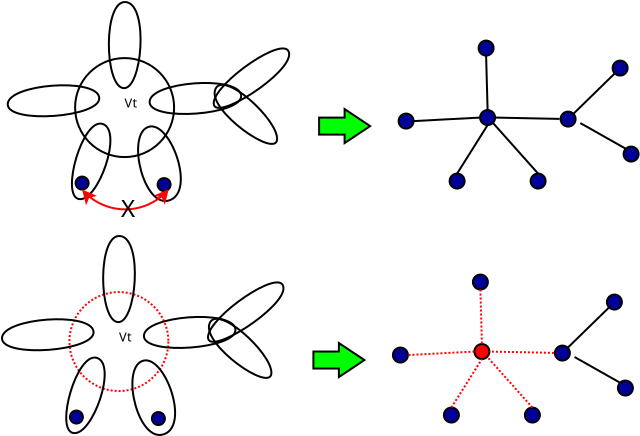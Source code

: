 <?xml version="1.0" encoding="UTF-8"?>
<dia:diagram xmlns:dia="http://www.lysator.liu.se/~alla/dia/">
  <dia:layer name="Background" visible="true">
    <dia:object type="Geometric - Perfect Circle" version="0" id="O0">
      <dia:attribute name="obj_pos">
        <dia:point val="8.75,5.85"/>
      </dia:attribute>
      <dia:attribute name="obj_bb">
        <dia:rectangle val="8.7,5.8;13.75,10.85"/>
      </dia:attribute>
      <dia:attribute name="elem_corner">
        <dia:point val="8.75,5.85"/>
      </dia:attribute>
      <dia:attribute name="elem_width">
        <dia:real val="4.95"/>
      </dia:attribute>
      <dia:attribute name="elem_height">
        <dia:real val="4.95"/>
      </dia:attribute>
      <dia:attribute name="line_width">
        <dia:real val="0.1"/>
      </dia:attribute>
      <dia:attribute name="line_colour">
        <dia:color val="#000000"/>
      </dia:attribute>
      <dia:attribute name="fill_colour">
        <dia:color val="#ffffff"/>
      </dia:attribute>
      <dia:attribute name="show_background">
        <dia:boolean val="false"/>
      </dia:attribute>
      <dia:attribute name="line_style">
        <dia:enum val="0"/>
        <dia:real val="1"/>
      </dia:attribute>
      <dia:attribute name="flip_horizontal">
        <dia:boolean val="false"/>
      </dia:attribute>
      <dia:attribute name="flip_vertical">
        <dia:boolean val="false"/>
      </dia:attribute>
    </dia:object>
    <dia:object type="Standard - Beziergon" version="0" id="O1">
      <dia:attribute name="obj_pos">
        <dia:point val="11.15,7.35"/>
      </dia:attribute>
      <dia:attribute name="obj_bb">
        <dia:rectangle val="10.387,2.996;12.073,7.404"/>
      </dia:attribute>
      <dia:attribute name="bez_points">
        <dia:point val="11.15,7.35"/>
        <dia:point val="12.1,7.5"/>
        <dia:point val="12.45,3.2"/>
        <dia:point val="11.3,3.05"/>
        <dia:point val="10.15,2.9"/>
        <dia:point val="10.2,7.2"/>
      </dia:attribute>
      <dia:attribute name="corner_types">
        <dia:enum val="38943936"/>
        <dia:enum val="0"/>
        <dia:enum val="0"/>
      </dia:attribute>
      <dia:attribute name="show_background">
        <dia:boolean val="false"/>
      </dia:attribute>
    </dia:object>
    <dia:object type="Standard - Beziergon" version="0" id="O2">
      <dia:attribute name="obj_pos">
        <dia:point val="12.476,8.038"/>
      </dia:attribute>
      <dia:attribute name="obj_bb">
        <dia:rectangle val="12.425,7.044;17.104,8.695"/>
      </dia:attribute>
      <dia:attribute name="bez_points">
        <dia:point val="12.476,8.038"/>
        <dia:point val="12.45,9.05"/>
        <dia:point val="17.2,8.7"/>
        <dia:point val="17.05,7.7"/>
        <dia:point val="16.9,6.7"/>
        <dia:point val="12.501,7.025"/>
      </dia:attribute>
      <dia:attribute name="corner_types">
        <dia:enum val="38943936"/>
        <dia:enum val="0"/>
        <dia:enum val="0"/>
      </dia:attribute>
      <dia:attribute name="show_background">
        <dia:boolean val="false"/>
      </dia:attribute>
    </dia:object>
    <dia:object type="Standard - Beziergon" version="0" id="O3">
      <dia:attribute name="obj_pos">
        <dia:point val="12.38,9.304"/>
      </dia:attribute>
      <dia:attribute name="obj_bb">
        <dia:rectangle val="11.849,9.215;14.086,13.046"/>
      </dia:attribute>
      <dia:attribute name="bez_points">
        <dia:point val="12.38,9.304"/>
        <dia:point val="11.3,9.75"/>
        <dia:point val="12.2,13.45"/>
        <dia:point val="13.5,12.95"/>
        <dia:point val="14.8,12.45"/>
        <dia:point val="13.46,8.857"/>
      </dia:attribute>
      <dia:attribute name="corner_types">
        <dia:enum val="38943936"/>
        <dia:enum val="0"/>
        <dia:enum val="0"/>
      </dia:attribute>
      <dia:attribute name="show_background">
        <dia:boolean val="false"/>
      </dia:attribute>
    </dia:object>
    <dia:object type="Standard - Beziergon" version="0" id="O4">
      <dia:attribute name="obj_pos">
        <dia:point val="10.139,9.147"/>
      </dia:attribute>
      <dia:attribute name="obj_bb">
        <dia:rectangle val="8.542,8.203;10.564,12.955"/>
      </dia:attribute>
      <dia:attribute name="bez_points">
        <dia:point val="10.139,9.147"/>
        <dia:point val="9.128,8.794"/>
        <dia:point val="8,12.75"/>
        <dia:point val="8.95,12.9"/>
        <dia:point val="9.9,13.05"/>
        <dia:point val="11.15,9.5"/>
      </dia:attribute>
      <dia:attribute name="corner_types">
        <dia:enum val="38943936"/>
        <dia:enum val="0"/>
        <dia:enum val="0"/>
      </dia:attribute>
      <dia:attribute name="show_background">
        <dia:boolean val="false"/>
      </dia:attribute>
    </dia:object>
    <dia:object type="Standard - Beziergon" version="0" id="O5">
      <dia:attribute name="obj_pos">
        <dia:point val="5.38,8.154"/>
      </dia:attribute>
      <dia:attribute name="obj_bb">
        <dia:rectangle val="5.33,7.16;10.008,8.811"/>
      </dia:attribute>
      <dia:attribute name="bez_points">
        <dia:point val="5.38,8.154"/>
        <dia:point val="5.355,9.166"/>
        <dia:point val="10.105,8.816"/>
        <dia:point val="9.955,7.816"/>
        <dia:point val="9.805,6.816"/>
        <dia:point val="5.406,7.141"/>
      </dia:attribute>
      <dia:attribute name="corner_types">
        <dia:enum val="38943936"/>
        <dia:enum val="0"/>
        <dia:enum val="0"/>
      </dia:attribute>
      <dia:attribute name="show_background">
        <dia:boolean val="false"/>
      </dia:attribute>
    </dia:object>
    <dia:object type="Standard - Beziergon" version="0" id="O6">
      <dia:attribute name="obj_pos">
        <dia:point val="15.68,8.104"/>
      </dia:attribute>
      <dia:attribute name="obj_bb">
        <dia:rectangle val="15.63,5.318;19.504,8.389"/>
      </dia:attribute>
      <dia:attribute name="bez_points">
        <dia:point val="15.68,8.104"/>
        <dia:point val="15.655,9.116"/>
        <dia:point val="19.6,6.6"/>
        <dia:point val="19.45,5.6"/>
        <dia:point val="19.3,4.6"/>
        <dia:point val="15.706,7.091"/>
      </dia:attribute>
      <dia:attribute name="corner_types">
        <dia:enum val="38943936"/>
        <dia:enum val="0"/>
        <dia:enum val="0"/>
      </dia:attribute>
      <dia:attribute name="show_background">
        <dia:boolean val="false"/>
      </dia:attribute>
    </dia:object>
    <dia:object type="Standard - Beziergon" version="0" id="O7">
      <dia:attribute name="obj_pos">
        <dia:point val="18.85,9.9"/>
      </dia:attribute>
      <dia:attribute name="obj_bb">
        <dia:rectangle val="15.675,7.137;18.9,10.193"/>
      </dia:attribute>
      <dia:attribute name="bez_points">
        <dia:point val="18.85,9.9"/>
        <dia:point val="18.825,10.912"/>
        <dia:point val="15.4,8.5"/>
        <dia:point val="15.75,7.442"/>
        <dia:point val="16.1,6.385"/>
        <dia:point val="18.875,8.888"/>
      </dia:attribute>
      <dia:attribute name="corner_types">
        <dia:enum val="38943936"/>
        <dia:enum val="0"/>
        <dia:enum val="0"/>
      </dia:attribute>
      <dia:attribute name="show_background">
        <dia:boolean val="false"/>
      </dia:attribute>
    </dia:object>
    <dia:object type="Standard - Ellipse" version="0" id="O8">
      <dia:attribute name="obj_pos">
        <dia:point val="12.875,11.85"/>
      </dia:attribute>
      <dia:attribute name="obj_bb">
        <dia:rectangle val="12.825,11.8;13.575,12.55"/>
      </dia:attribute>
      <dia:attribute name="elem_corner">
        <dia:point val="12.875,11.85"/>
      </dia:attribute>
      <dia:attribute name="elem_width">
        <dia:real val="0.65"/>
      </dia:attribute>
      <dia:attribute name="elem_height">
        <dia:real val="0.65"/>
      </dia:attribute>
      <dia:attribute name="inner_color">
        <dia:color val="#000099"/>
      </dia:attribute>
      <dia:attribute name="aspect">
        <dia:enum val="2"/>
      </dia:attribute>
    </dia:object>
    <dia:object type="Standard - Ellipse" version="0" id="O9">
      <dia:attribute name="obj_pos">
        <dia:point val="8.775,11.775"/>
      </dia:attribute>
      <dia:attribute name="obj_bb">
        <dia:rectangle val="8.725,11.725;9.475,12.475"/>
      </dia:attribute>
      <dia:attribute name="elem_corner">
        <dia:point val="8.775,11.775"/>
      </dia:attribute>
      <dia:attribute name="elem_width">
        <dia:real val="0.65"/>
      </dia:attribute>
      <dia:attribute name="elem_height">
        <dia:real val="0.65"/>
      </dia:attribute>
      <dia:attribute name="inner_color">
        <dia:color val="#000099"/>
      </dia:attribute>
      <dia:attribute name="aspect">
        <dia:enum val="2"/>
      </dia:attribute>
    </dia:object>
    <dia:object type="Standard - Arc" version="0" id="O10">
      <dia:attribute name="obj_pos">
        <dia:point val="9.1,12.425"/>
      </dia:attribute>
      <dia:attribute name="obj_bb">
        <dia:rectangle val="9.048,11.905;13.482,13.465"/>
      </dia:attribute>
      <dia:attribute name="conn_endpoints">
        <dia:point val="9.1,12.425"/>
        <dia:point val="13.43,12.405"/>
      </dia:attribute>
      <dia:attribute name="arc_color">
        <dia:color val="#ff0000"/>
      </dia:attribute>
      <dia:attribute name="curve_distance">
        <dia:real val="1"/>
      </dia:attribute>
      <dia:attribute name="start_arrow">
        <dia:enum val="22"/>
      </dia:attribute>
      <dia:attribute name="start_arrow_length">
        <dia:real val="0.5"/>
      </dia:attribute>
      <dia:attribute name="start_arrow_width">
        <dia:real val="0.5"/>
      </dia:attribute>
      <dia:attribute name="end_arrow">
        <dia:enum val="22"/>
      </dia:attribute>
      <dia:attribute name="end_arrow_length">
        <dia:real val="0.5"/>
      </dia:attribute>
      <dia:attribute name="end_arrow_width">
        <dia:real val="0.5"/>
      </dia:attribute>
      <dia:connections>
        <dia:connection handle="0" to="O9" connection="6"/>
        <dia:connection handle="1" to="O8" connection="7"/>
      </dia:connections>
    </dia:object>
    <dia:object type="Standard - Text" version="1" id="O11">
      <dia:attribute name="obj_pos">
        <dia:point val="11.05,13.8"/>
      </dia:attribute>
      <dia:attribute name="obj_bb">
        <dia:rectangle val="11.018,12.751;11.8,14.606"/>
      </dia:attribute>
      <dia:attribute name="text">
        <dia:composite type="text">
          <dia:attribute name="string">
            <dia:string>#X#</dia:string>
          </dia:attribute>
          <dia:attribute name="font">
            <dia:font family="sans" style="0" name="Helvetica"/>
          </dia:attribute>
          <dia:attribute name="height">
            <dia:real val="1.5"/>
          </dia:attribute>
          <dia:attribute name="pos">
            <dia:point val="11.05,13.8"/>
          </dia:attribute>
          <dia:attribute name="color">
            <dia:color val="#000000"/>
          </dia:attribute>
          <dia:attribute name="alignment">
            <dia:enum val="0"/>
          </dia:attribute>
        </dia:composite>
      </dia:attribute>
      <dia:attribute name="valign">
        <dia:enum val="3"/>
      </dia:attribute>
    </dia:object>
    <dia:object type="Standard - Text" version="1" id="O12">
      <dia:attribute name="obj_pos">
        <dia:point val="11.225,8.325"/>
      </dia:attribute>
      <dia:attribute name="obj_bb">
        <dia:rectangle val="11.225,7.765;11.87,8.757"/>
      </dia:attribute>
      <dia:attribute name="text">
        <dia:composite type="text">
          <dia:attribute name="string">
            <dia:string>#Vt#</dia:string>
          </dia:attribute>
          <dia:attribute name="font">
            <dia:font family="sans" style="0" name="Helvetica"/>
          </dia:attribute>
          <dia:attribute name="height">
            <dia:real val="0.8"/>
          </dia:attribute>
          <dia:attribute name="pos">
            <dia:point val="11.225,8.325"/>
          </dia:attribute>
          <dia:attribute name="color">
            <dia:color val="#000000"/>
          </dia:attribute>
          <dia:attribute name="alignment">
            <dia:enum val="0"/>
          </dia:attribute>
        </dia:composite>
      </dia:attribute>
      <dia:attribute name="valign">
        <dia:enum val="3"/>
      </dia:attribute>
      <dia:connections>
        <dia:connection handle="0" to="O0" connection="8"/>
      </dia:connections>
    </dia:object>
    <dia:object type="Geometric - Right Arrow" version="0" id="O13">
      <dia:attribute name="obj_pos">
        <dia:point val="20.95,8.4"/>
      </dia:attribute>
      <dia:attribute name="obj_bb">
        <dia:rectangle val="20.9,8.307;23.59,10.193"/>
      </dia:attribute>
      <dia:attribute name="elem_corner">
        <dia:point val="20.95,8.4"/>
      </dia:attribute>
      <dia:attribute name="elem_width">
        <dia:real val="2.55"/>
      </dia:attribute>
      <dia:attribute name="elem_height">
        <dia:real val="1.7"/>
      </dia:attribute>
      <dia:attribute name="line_width">
        <dia:real val="0.1"/>
      </dia:attribute>
      <dia:attribute name="line_colour">
        <dia:color val="#000000"/>
      </dia:attribute>
      <dia:attribute name="fill_colour">
        <dia:color val="#00ff00"/>
      </dia:attribute>
      <dia:attribute name="show_background">
        <dia:boolean val="true"/>
      </dia:attribute>
      <dia:attribute name="line_style">
        <dia:enum val="0"/>
        <dia:real val="1"/>
      </dia:attribute>
      <dia:attribute name="flip_horizontal">
        <dia:boolean val="false"/>
      </dia:attribute>
      <dia:attribute name="flip_vertical">
        <dia:boolean val="false"/>
      </dia:attribute>
    </dia:object>
    <dia:object type="Standard - Ellipse" version="0" id="O14">
      <dia:attribute name="obj_pos">
        <dia:point val="29,8.45"/>
      </dia:attribute>
      <dia:attribute name="obj_bb">
        <dia:rectangle val="28.95,8.4;29.8,9.25"/>
      </dia:attribute>
      <dia:attribute name="elem_corner">
        <dia:point val="29,8.45"/>
      </dia:attribute>
      <dia:attribute name="elem_width">
        <dia:real val="0.75"/>
      </dia:attribute>
      <dia:attribute name="elem_height">
        <dia:real val="0.75"/>
      </dia:attribute>
      <dia:attribute name="inner_color">
        <dia:color val="#000099"/>
      </dia:attribute>
      <dia:attribute name="aspect">
        <dia:enum val="2"/>
      </dia:attribute>
    </dia:object>
    <dia:object type="Standard - Ellipse" version="0" id="O15">
      <dia:attribute name="obj_pos">
        <dia:point val="28.925,4.975"/>
      </dia:attribute>
      <dia:attribute name="obj_bb">
        <dia:rectangle val="28.875,4.925;29.725,5.775"/>
      </dia:attribute>
      <dia:attribute name="elem_corner">
        <dia:point val="28.925,4.975"/>
      </dia:attribute>
      <dia:attribute name="elem_width">
        <dia:real val="0.75"/>
      </dia:attribute>
      <dia:attribute name="elem_height">
        <dia:real val="0.75"/>
      </dia:attribute>
      <dia:attribute name="inner_color">
        <dia:color val="#000099"/>
      </dia:attribute>
      <dia:attribute name="aspect">
        <dia:enum val="2"/>
      </dia:attribute>
    </dia:object>
    <dia:object type="Standard - Ellipse" version="0" id="O16">
      <dia:attribute name="obj_pos">
        <dia:point val="33.025,8.525"/>
      </dia:attribute>
      <dia:attribute name="obj_bb">
        <dia:rectangle val="32.975,8.475;33.825,9.325"/>
      </dia:attribute>
      <dia:attribute name="elem_corner">
        <dia:point val="33.025,8.525"/>
      </dia:attribute>
      <dia:attribute name="elem_width">
        <dia:real val="0.75"/>
      </dia:attribute>
      <dia:attribute name="elem_height">
        <dia:real val="0.75"/>
      </dia:attribute>
      <dia:attribute name="inner_color">
        <dia:color val="#000099"/>
      </dia:attribute>
      <dia:attribute name="aspect">
        <dia:enum val="2"/>
      </dia:attribute>
    </dia:object>
    <dia:object type="Standard - Ellipse" version="0" id="O17">
      <dia:attribute name="obj_pos">
        <dia:point val="35.625,5.975"/>
      </dia:attribute>
      <dia:attribute name="obj_bb">
        <dia:rectangle val="35.575,5.925;36.425,6.775"/>
      </dia:attribute>
      <dia:attribute name="elem_corner">
        <dia:point val="35.625,5.975"/>
      </dia:attribute>
      <dia:attribute name="elem_width">
        <dia:real val="0.75"/>
      </dia:attribute>
      <dia:attribute name="elem_height">
        <dia:real val="0.75"/>
      </dia:attribute>
      <dia:attribute name="inner_color">
        <dia:color val="#000099"/>
      </dia:attribute>
      <dia:attribute name="aspect">
        <dia:enum val="2"/>
      </dia:attribute>
    </dia:object>
    <dia:object type="Standard - Ellipse" version="0" id="O18">
      <dia:attribute name="obj_pos">
        <dia:point val="36.175,10.275"/>
      </dia:attribute>
      <dia:attribute name="obj_bb">
        <dia:rectangle val="36.125,10.225;36.975,11.075"/>
      </dia:attribute>
      <dia:attribute name="elem_corner">
        <dia:point val="36.175,10.275"/>
      </dia:attribute>
      <dia:attribute name="elem_width">
        <dia:real val="0.75"/>
      </dia:attribute>
      <dia:attribute name="elem_height">
        <dia:real val="0.75"/>
      </dia:attribute>
      <dia:attribute name="inner_color">
        <dia:color val="#000099"/>
      </dia:attribute>
      <dia:attribute name="aspect">
        <dia:enum val="2"/>
      </dia:attribute>
    </dia:object>
    <dia:object type="Standard - Ellipse" version="0" id="O19">
      <dia:attribute name="obj_pos">
        <dia:point val="24.925,8.625"/>
      </dia:attribute>
      <dia:attribute name="obj_bb">
        <dia:rectangle val="24.875,8.575;25.725,9.425"/>
      </dia:attribute>
      <dia:attribute name="elem_corner">
        <dia:point val="24.925,8.625"/>
      </dia:attribute>
      <dia:attribute name="elem_width">
        <dia:real val="0.75"/>
      </dia:attribute>
      <dia:attribute name="elem_height">
        <dia:real val="0.75"/>
      </dia:attribute>
      <dia:attribute name="inner_color">
        <dia:color val="#000099"/>
      </dia:attribute>
      <dia:attribute name="aspect">
        <dia:enum val="2"/>
      </dia:attribute>
    </dia:object>
    <dia:object type="Standard - Ellipse" version="0" id="O20">
      <dia:attribute name="obj_pos">
        <dia:point val="27.475,11.625"/>
      </dia:attribute>
      <dia:attribute name="obj_bb">
        <dia:rectangle val="27.425,11.575;28.275,12.425"/>
      </dia:attribute>
      <dia:attribute name="elem_corner">
        <dia:point val="27.475,11.625"/>
      </dia:attribute>
      <dia:attribute name="elem_width">
        <dia:real val="0.75"/>
      </dia:attribute>
      <dia:attribute name="elem_height">
        <dia:real val="0.75"/>
      </dia:attribute>
      <dia:attribute name="inner_color">
        <dia:color val="#000099"/>
      </dia:attribute>
      <dia:attribute name="aspect">
        <dia:enum val="2"/>
      </dia:attribute>
    </dia:object>
    <dia:object type="Standard - Ellipse" version="0" id="O21">
      <dia:attribute name="obj_pos">
        <dia:point val="31.525,11.625"/>
      </dia:attribute>
      <dia:attribute name="obj_bb">
        <dia:rectangle val="31.475,11.575;32.325,12.425"/>
      </dia:attribute>
      <dia:attribute name="elem_corner">
        <dia:point val="31.525,11.625"/>
      </dia:attribute>
      <dia:attribute name="elem_width">
        <dia:real val="0.75"/>
      </dia:attribute>
      <dia:attribute name="elem_height">
        <dia:real val="0.75"/>
      </dia:attribute>
      <dia:attribute name="inner_color">
        <dia:color val="#000099"/>
      </dia:attribute>
      <dia:attribute name="aspect">
        <dia:enum val="2"/>
      </dia:attribute>
    </dia:object>
    <dia:object type="Standard - Line" version="0" id="O22">
      <dia:attribute name="obj_pos">
        <dia:point val="29.3,5.725"/>
      </dia:attribute>
      <dia:attribute name="obj_bb">
        <dia:rectangle val="29.249,5.674;29.426,8.501"/>
      </dia:attribute>
      <dia:attribute name="conn_endpoints">
        <dia:point val="29.3,5.725"/>
        <dia:point val="29.375,8.45"/>
      </dia:attribute>
      <dia:attribute name="numcp">
        <dia:int val="1"/>
      </dia:attribute>
      <dia:connections>
        <dia:connection handle="0" to="O15" connection="6"/>
        <dia:connection handle="1" to="O14" connection="1"/>
      </dia:connections>
    </dia:object>
    <dia:object type="Standard - Line" version="0" id="O23">
      <dia:attribute name="obj_pos">
        <dia:point val="29,8.825"/>
      </dia:attribute>
      <dia:attribute name="obj_bb">
        <dia:rectangle val="25.622,8.772;29.053,9.053"/>
      </dia:attribute>
      <dia:attribute name="conn_endpoints">
        <dia:point val="29,8.825"/>
        <dia:point val="25.675,9"/>
      </dia:attribute>
      <dia:attribute name="numcp">
        <dia:int val="1"/>
      </dia:attribute>
      <dia:connections>
        <dia:connection handle="0" to="O14" connection="3"/>
        <dia:connection handle="1" to="O19" connection="4"/>
      </dia:connections>
    </dia:object>
    <dia:object type="Standard - Line" version="0" id="O24">
      <dia:attribute name="obj_pos">
        <dia:point val="32.975,8.891"/>
      </dia:attribute>
      <dia:attribute name="obj_bb">
        <dia:rectangle val="29.699,8.774;33.026,8.942"/>
      </dia:attribute>
      <dia:attribute name="conn_endpoints">
        <dia:point val="32.975,8.891"/>
        <dia:point val="29.75,8.825"/>
      </dia:attribute>
      <dia:attribute name="numcp">
        <dia:int val="1"/>
      </dia:attribute>
      <dia:connections>
        <dia:connection handle="0" to="O16" connection="8"/>
        <dia:connection handle="1" to="O14" connection="4"/>
      </dia:connections>
    </dia:object>
    <dia:object type="Standard - Line" version="0" id="O25">
      <dia:attribute name="obj_pos">
        <dia:point val="27.85,11.625"/>
      </dia:attribute>
      <dia:attribute name="obj_bb">
        <dia:rectangle val="27.781,9.131;29.444,11.694"/>
      </dia:attribute>
      <dia:attribute name="conn_endpoints">
        <dia:point val="27.85,11.625"/>
        <dia:point val="29.375,9.2"/>
      </dia:attribute>
      <dia:attribute name="numcp">
        <dia:int val="1"/>
      </dia:attribute>
      <dia:connections>
        <dia:connection handle="0" to="O20" connection="1"/>
        <dia:connection handle="1" to="O14" connection="6"/>
      </dia:connections>
    </dia:object>
    <dia:object type="Standard - Line" version="0" id="O26">
      <dia:attribute name="obj_pos">
        <dia:point val="31.9,11.625"/>
      </dia:attribute>
      <dia:attribute name="obj_bb">
        <dia:rectangle val="29.57,9.02;31.971,11.696"/>
      </dia:attribute>
      <dia:attribute name="conn_endpoints">
        <dia:point val="31.9,11.625"/>
        <dia:point val="29.64,9.09"/>
      </dia:attribute>
      <dia:attribute name="numcp">
        <dia:int val="1"/>
      </dia:attribute>
      <dia:connections>
        <dia:connection handle="0" to="O21" connection="1"/>
        <dia:connection handle="1" to="O14" connection="7"/>
      </dia:connections>
    </dia:object>
    <dia:object type="Standard - Line" version="0" id="O27">
      <dia:attribute name="obj_pos">
        <dia:point val="33.665,8.635"/>
      </dia:attribute>
      <dia:attribute name="obj_bb">
        <dia:rectangle val="33.594,6.544;35.806,8.706"/>
      </dia:attribute>
      <dia:attribute name="conn_endpoints">
        <dia:point val="33.665,8.635"/>
        <dia:point val="35.735,6.615"/>
      </dia:attribute>
      <dia:attribute name="numcp">
        <dia:int val="1"/>
      </dia:attribute>
      <dia:connections>
        <dia:connection handle="0" to="O16" connection="2"/>
        <dia:connection handle="1" to="O17" connection="5"/>
      </dia:connections>
    </dia:object>
    <dia:object type="Standard - Line" version="0" id="O28">
      <dia:attribute name="obj_pos">
        <dia:point val="34.011,9.1"/>
      </dia:attribute>
      <dia:attribute name="obj_bb">
        <dia:rectangle val="33.943,9.032;36.353,10.453"/>
      </dia:attribute>
      <dia:attribute name="conn_endpoints">
        <dia:point val="34.011,9.1"/>
        <dia:point val="36.285,10.385"/>
      </dia:attribute>
      <dia:attribute name="numcp">
        <dia:int val="1"/>
      </dia:attribute>
      <dia:connections>
        <dia:connection handle="1" to="O18" connection="0"/>
      </dia:connections>
    </dia:object>
    <dia:object type="Geometric - Perfect Circle" version="0" id="O29">
      <dia:attribute name="obj_pos">
        <dia:point val="8.465,17.549"/>
      </dia:attribute>
      <dia:attribute name="obj_bb">
        <dia:rectangle val="8.415,17.499;13.465,22.549"/>
      </dia:attribute>
      <dia:attribute name="elem_corner">
        <dia:point val="8.465,17.549"/>
      </dia:attribute>
      <dia:attribute name="elem_width">
        <dia:real val="4.95"/>
      </dia:attribute>
      <dia:attribute name="elem_height">
        <dia:real val="4.95"/>
      </dia:attribute>
      <dia:attribute name="line_width">
        <dia:real val="0.1"/>
      </dia:attribute>
      <dia:attribute name="line_colour">
        <dia:color val="#ff0000"/>
      </dia:attribute>
      <dia:attribute name="fill_colour">
        <dia:color val="#ffffff"/>
      </dia:attribute>
      <dia:attribute name="show_background">
        <dia:boolean val="false"/>
      </dia:attribute>
      <dia:attribute name="line_style">
        <dia:enum val="4"/>
        <dia:real val="1"/>
      </dia:attribute>
      <dia:attribute name="flip_horizontal">
        <dia:boolean val="false"/>
      </dia:attribute>
      <dia:attribute name="flip_vertical">
        <dia:boolean val="false"/>
      </dia:attribute>
    </dia:object>
    <dia:object type="Standard - Beziergon" version="0" id="O30">
      <dia:attribute name="obj_pos">
        <dia:point val="10.865,19.049"/>
      </dia:attribute>
      <dia:attribute name="obj_bb">
        <dia:rectangle val="10.102,14.695;11.789,19.103"/>
      </dia:attribute>
      <dia:attribute name="bez_points">
        <dia:point val="10.865,19.049"/>
        <dia:point val="11.815,19.199"/>
        <dia:point val="12.165,14.899"/>
        <dia:point val="11.015,14.749"/>
        <dia:point val="9.865,14.599"/>
        <dia:point val="9.915,18.899"/>
      </dia:attribute>
      <dia:attribute name="corner_types">
        <dia:enum val="38943936"/>
        <dia:enum val="0"/>
        <dia:enum val="0"/>
      </dia:attribute>
      <dia:attribute name="show_background">
        <dia:boolean val="false"/>
      </dia:attribute>
    </dia:object>
    <dia:object type="Standard - Beziergon" version="0" id="O31">
      <dia:attribute name="obj_pos">
        <dia:point val="12.191,19.736"/>
      </dia:attribute>
      <dia:attribute name="obj_bb">
        <dia:rectangle val="12.14,18.743;16.819,20.394"/>
      </dia:attribute>
      <dia:attribute name="bez_points">
        <dia:point val="12.191,19.736"/>
        <dia:point val="12.165,20.749"/>
        <dia:point val="16.915,20.399"/>
        <dia:point val="16.765,19.399"/>
        <dia:point val="16.615,18.399"/>
        <dia:point val="12.216,18.724"/>
      </dia:attribute>
      <dia:attribute name="corner_types">
        <dia:enum val="38943936"/>
        <dia:enum val="0"/>
        <dia:enum val="0"/>
      </dia:attribute>
      <dia:attribute name="show_background">
        <dia:boolean val="false"/>
      </dia:attribute>
    </dia:object>
    <dia:object type="Standard - Beziergon" version="0" id="O32">
      <dia:attribute name="obj_pos">
        <dia:point val="12.095,21.002"/>
      </dia:attribute>
      <dia:attribute name="obj_bb">
        <dia:rectangle val="11.564,20.914;13.801,24.745"/>
      </dia:attribute>
      <dia:attribute name="bez_points">
        <dia:point val="12.095,21.002"/>
        <dia:point val="11.015,21.449"/>
        <dia:point val="11.915,25.149"/>
        <dia:point val="13.215,24.649"/>
        <dia:point val="14.515,24.149"/>
        <dia:point val="13.175,20.556"/>
      </dia:attribute>
      <dia:attribute name="corner_types">
        <dia:enum val="38943936"/>
        <dia:enum val="0"/>
        <dia:enum val="0"/>
      </dia:attribute>
      <dia:attribute name="show_background">
        <dia:boolean val="false"/>
      </dia:attribute>
    </dia:object>
    <dia:object type="Standard - Beziergon" version="0" id="O33">
      <dia:attribute name="obj_pos">
        <dia:point val="9.854,20.846"/>
      </dia:attribute>
      <dia:attribute name="obj_bb">
        <dia:rectangle val="8.257,20.773;10.279,24.654"/>
      </dia:attribute>
      <dia:attribute name="bez_points">
        <dia:point val="9.854,20.846"/>
        <dia:point val="8.843,20.493"/>
        <dia:point val="7.715,24.449"/>
        <dia:point val="8.665,24.599"/>
        <dia:point val="9.615,24.749"/>
        <dia:point val="10.865,21.199"/>
      </dia:attribute>
      <dia:attribute name="corner_types">
        <dia:enum val="38943936"/>
        <dia:enum val="0"/>
        <dia:enum val="0"/>
      </dia:attribute>
      <dia:attribute name="show_background">
        <dia:boolean val="false"/>
      </dia:attribute>
    </dia:object>
    <dia:object type="Standard - Beziergon" version="0" id="O34">
      <dia:attribute name="obj_pos">
        <dia:point val="5.095,19.852"/>
      </dia:attribute>
      <dia:attribute name="obj_bb">
        <dia:rectangle val="5.045,18.859;9.723,20.51"/>
      </dia:attribute>
      <dia:attribute name="bez_points">
        <dia:point val="5.095,19.852"/>
        <dia:point val="5.07,20.865"/>
        <dia:point val="9.82,20.515"/>
        <dia:point val="9.67,19.515"/>
        <dia:point val="9.52,18.515"/>
        <dia:point val="5.121,18.84"/>
      </dia:attribute>
      <dia:attribute name="corner_types">
        <dia:enum val="38943936"/>
        <dia:enum val="0"/>
        <dia:enum val="0"/>
      </dia:attribute>
      <dia:attribute name="show_background">
        <dia:boolean val="false"/>
      </dia:attribute>
    </dia:object>
    <dia:object type="Standard - Beziergon" version="0" id="O35">
      <dia:attribute name="obj_pos">
        <dia:point val="15.395,19.802"/>
      </dia:attribute>
      <dia:attribute name="obj_bb">
        <dia:rectangle val="15.345,17.017;19.219,20.088"/>
      </dia:attribute>
      <dia:attribute name="bez_points">
        <dia:point val="15.395,19.802"/>
        <dia:point val="15.37,20.815"/>
        <dia:point val="19.315,18.299"/>
        <dia:point val="19.165,17.299"/>
        <dia:point val="19.015,16.299"/>
        <dia:point val="15.421,18.79"/>
      </dia:attribute>
      <dia:attribute name="corner_types">
        <dia:enum val="38943936"/>
        <dia:enum val="0"/>
        <dia:enum val="0"/>
      </dia:attribute>
      <dia:attribute name="show_background">
        <dia:boolean val="false"/>
      </dia:attribute>
    </dia:object>
    <dia:object type="Standard - Beziergon" version="0" id="O36">
      <dia:attribute name="obj_pos">
        <dia:point val="18.565,21.599"/>
      </dia:attribute>
      <dia:attribute name="obj_bb">
        <dia:rectangle val="14.516,18.827;18.615,21.892"/>
      </dia:attribute>
      <dia:attribute name="bez_points">
        <dia:point val="18.565,21.599"/>
        <dia:point val="18.54,22.611"/>
        <dia:point val="15.115,20.199"/>
        <dia:point val="15.465,19.141"/>
        <dia:point val="15.815,18.083"/>
        <dia:point val="18.59,20.586"/>
      </dia:attribute>
      <dia:attribute name="corner_types">
        <dia:enum val="38943936"/>
        <dia:enum val="0"/>
        <dia:enum val="0"/>
      </dia:attribute>
      <dia:attribute name="show_background">
        <dia:boolean val="false"/>
      </dia:attribute>
    </dia:object>
    <dia:object type="Standard - Ellipse" version="0" id="O37">
      <dia:attribute name="obj_pos">
        <dia:point val="12.59,23.549"/>
      </dia:attribute>
      <dia:attribute name="obj_bb">
        <dia:rectangle val="12.54,23.499;13.29,24.249"/>
      </dia:attribute>
      <dia:attribute name="elem_corner">
        <dia:point val="12.59,23.549"/>
      </dia:attribute>
      <dia:attribute name="elem_width">
        <dia:real val="0.65"/>
      </dia:attribute>
      <dia:attribute name="elem_height">
        <dia:real val="0.65"/>
      </dia:attribute>
      <dia:attribute name="inner_color">
        <dia:color val="#000099"/>
      </dia:attribute>
      <dia:attribute name="aspect">
        <dia:enum val="2"/>
      </dia:attribute>
    </dia:object>
    <dia:object type="Standard - Ellipse" version="0" id="O38">
      <dia:attribute name="obj_pos">
        <dia:point val="8.49,23.474"/>
      </dia:attribute>
      <dia:attribute name="obj_bb">
        <dia:rectangle val="8.44,23.424;9.19,24.174"/>
      </dia:attribute>
      <dia:attribute name="elem_corner">
        <dia:point val="8.49,23.474"/>
      </dia:attribute>
      <dia:attribute name="elem_width">
        <dia:real val="0.65"/>
      </dia:attribute>
      <dia:attribute name="elem_height">
        <dia:real val="0.65"/>
      </dia:attribute>
      <dia:attribute name="inner_color">
        <dia:color val="#000099"/>
      </dia:attribute>
      <dia:attribute name="aspect">
        <dia:enum val="2"/>
      </dia:attribute>
    </dia:object>
    <dia:object type="Standard - Text" version="1" id="O39">
      <dia:attribute name="obj_pos">
        <dia:point val="10.94,20.024"/>
      </dia:attribute>
      <dia:attribute name="obj_bb">
        <dia:rectangle val="10.923,19.464;11.568,20.456"/>
      </dia:attribute>
      <dia:attribute name="text">
        <dia:composite type="text">
          <dia:attribute name="string">
            <dia:string>#Vt#</dia:string>
          </dia:attribute>
          <dia:attribute name="font">
            <dia:font family="sans" style="0" name="Helvetica"/>
          </dia:attribute>
          <dia:attribute name="height">
            <dia:real val="0.8"/>
          </dia:attribute>
          <dia:attribute name="pos">
            <dia:point val="10.94,20.024"/>
          </dia:attribute>
          <dia:attribute name="color">
            <dia:color val="#000000"/>
          </dia:attribute>
          <dia:attribute name="alignment">
            <dia:enum val="0"/>
          </dia:attribute>
        </dia:composite>
      </dia:attribute>
      <dia:attribute name="valign">
        <dia:enum val="3"/>
      </dia:attribute>
      <dia:connections>
        <dia:connection handle="0" to="O29" connection="8"/>
      </dia:connections>
    </dia:object>
    <dia:object type="Geometric - Right Arrow" version="0" id="O40">
      <dia:attribute name="obj_pos">
        <dia:point val="20.665,20.099"/>
      </dia:attribute>
      <dia:attribute name="obj_bb">
        <dia:rectangle val="20.615,20.005;23.305,21.892"/>
      </dia:attribute>
      <dia:attribute name="elem_corner">
        <dia:point val="20.665,20.099"/>
      </dia:attribute>
      <dia:attribute name="elem_width">
        <dia:real val="2.55"/>
      </dia:attribute>
      <dia:attribute name="elem_height">
        <dia:real val="1.7"/>
      </dia:attribute>
      <dia:attribute name="line_width">
        <dia:real val="0.1"/>
      </dia:attribute>
      <dia:attribute name="line_colour">
        <dia:color val="#000000"/>
      </dia:attribute>
      <dia:attribute name="fill_colour">
        <dia:color val="#00ff00"/>
      </dia:attribute>
      <dia:attribute name="show_background">
        <dia:boolean val="true"/>
      </dia:attribute>
      <dia:attribute name="line_style">
        <dia:enum val="0"/>
        <dia:real val="1"/>
      </dia:attribute>
      <dia:attribute name="flip_horizontal">
        <dia:boolean val="false"/>
      </dia:attribute>
      <dia:attribute name="flip_vertical">
        <dia:boolean val="false"/>
      </dia:attribute>
    </dia:object>
    <dia:object type="Standard - Ellipse" version="0" id="O41">
      <dia:attribute name="obj_pos">
        <dia:point val="28.715,20.149"/>
      </dia:attribute>
      <dia:attribute name="obj_bb">
        <dia:rectangle val="28.665,20.099;29.515,20.949"/>
      </dia:attribute>
      <dia:attribute name="elem_corner">
        <dia:point val="28.715,20.149"/>
      </dia:attribute>
      <dia:attribute name="elem_width">
        <dia:real val="0.75"/>
      </dia:attribute>
      <dia:attribute name="elem_height">
        <dia:real val="0.75"/>
      </dia:attribute>
      <dia:attribute name="inner_color">
        <dia:color val="#ff0000"/>
      </dia:attribute>
      <dia:attribute name="aspect">
        <dia:enum val="2"/>
      </dia:attribute>
    </dia:object>
    <dia:object type="Standard - Ellipse" version="0" id="O42">
      <dia:attribute name="obj_pos">
        <dia:point val="28.64,16.674"/>
      </dia:attribute>
      <dia:attribute name="obj_bb">
        <dia:rectangle val="28.59,16.624;29.44,17.474"/>
      </dia:attribute>
      <dia:attribute name="elem_corner">
        <dia:point val="28.64,16.674"/>
      </dia:attribute>
      <dia:attribute name="elem_width">
        <dia:real val="0.75"/>
      </dia:attribute>
      <dia:attribute name="elem_height">
        <dia:real val="0.75"/>
      </dia:attribute>
      <dia:attribute name="inner_color">
        <dia:color val="#000099"/>
      </dia:attribute>
      <dia:attribute name="aspect">
        <dia:enum val="2"/>
      </dia:attribute>
    </dia:object>
    <dia:object type="Standard - Ellipse" version="0" id="O43">
      <dia:attribute name="obj_pos">
        <dia:point val="32.74,20.224"/>
      </dia:attribute>
      <dia:attribute name="obj_bb">
        <dia:rectangle val="32.69,20.174;33.54,21.024"/>
      </dia:attribute>
      <dia:attribute name="elem_corner">
        <dia:point val="32.74,20.224"/>
      </dia:attribute>
      <dia:attribute name="elem_width">
        <dia:real val="0.75"/>
      </dia:attribute>
      <dia:attribute name="elem_height">
        <dia:real val="0.75"/>
      </dia:attribute>
      <dia:attribute name="inner_color">
        <dia:color val="#000099"/>
      </dia:attribute>
      <dia:attribute name="aspect">
        <dia:enum val="2"/>
      </dia:attribute>
    </dia:object>
    <dia:object type="Standard - Ellipse" version="0" id="O44">
      <dia:attribute name="obj_pos">
        <dia:point val="35.34,17.674"/>
      </dia:attribute>
      <dia:attribute name="obj_bb">
        <dia:rectangle val="35.29,17.624;36.14,18.474"/>
      </dia:attribute>
      <dia:attribute name="elem_corner">
        <dia:point val="35.34,17.674"/>
      </dia:attribute>
      <dia:attribute name="elem_width">
        <dia:real val="0.75"/>
      </dia:attribute>
      <dia:attribute name="elem_height">
        <dia:real val="0.75"/>
      </dia:attribute>
      <dia:attribute name="inner_color">
        <dia:color val="#000099"/>
      </dia:attribute>
      <dia:attribute name="aspect">
        <dia:enum val="2"/>
      </dia:attribute>
    </dia:object>
    <dia:object type="Standard - Ellipse" version="0" id="O45">
      <dia:attribute name="obj_pos">
        <dia:point val="35.89,21.974"/>
      </dia:attribute>
      <dia:attribute name="obj_bb">
        <dia:rectangle val="35.84,21.924;36.69,22.774"/>
      </dia:attribute>
      <dia:attribute name="elem_corner">
        <dia:point val="35.89,21.974"/>
      </dia:attribute>
      <dia:attribute name="elem_width">
        <dia:real val="0.75"/>
      </dia:attribute>
      <dia:attribute name="elem_height">
        <dia:real val="0.75"/>
      </dia:attribute>
      <dia:attribute name="inner_color">
        <dia:color val="#000099"/>
      </dia:attribute>
      <dia:attribute name="aspect">
        <dia:enum val="2"/>
      </dia:attribute>
    </dia:object>
    <dia:object type="Standard - Ellipse" version="0" id="O46">
      <dia:attribute name="obj_pos">
        <dia:point val="24.64,20.324"/>
      </dia:attribute>
      <dia:attribute name="obj_bb">
        <dia:rectangle val="24.59,20.274;25.44,21.124"/>
      </dia:attribute>
      <dia:attribute name="elem_corner">
        <dia:point val="24.64,20.324"/>
      </dia:attribute>
      <dia:attribute name="elem_width">
        <dia:real val="0.75"/>
      </dia:attribute>
      <dia:attribute name="elem_height">
        <dia:real val="0.75"/>
      </dia:attribute>
      <dia:attribute name="inner_color">
        <dia:color val="#000099"/>
      </dia:attribute>
      <dia:attribute name="aspect">
        <dia:enum val="2"/>
      </dia:attribute>
    </dia:object>
    <dia:object type="Standard - Ellipse" version="0" id="O47">
      <dia:attribute name="obj_pos">
        <dia:point val="27.19,23.324"/>
      </dia:attribute>
      <dia:attribute name="obj_bb">
        <dia:rectangle val="27.14,23.274;27.99,24.124"/>
      </dia:attribute>
      <dia:attribute name="elem_corner">
        <dia:point val="27.19,23.324"/>
      </dia:attribute>
      <dia:attribute name="elem_width">
        <dia:real val="0.75"/>
      </dia:attribute>
      <dia:attribute name="elem_height">
        <dia:real val="0.75"/>
      </dia:attribute>
      <dia:attribute name="inner_color">
        <dia:color val="#000099"/>
      </dia:attribute>
      <dia:attribute name="aspect">
        <dia:enum val="2"/>
      </dia:attribute>
    </dia:object>
    <dia:object type="Standard - Ellipse" version="0" id="O48">
      <dia:attribute name="obj_pos">
        <dia:point val="31.24,23.324"/>
      </dia:attribute>
      <dia:attribute name="obj_bb">
        <dia:rectangle val="31.19,23.274;32.04,24.124"/>
      </dia:attribute>
      <dia:attribute name="elem_corner">
        <dia:point val="31.24,23.324"/>
      </dia:attribute>
      <dia:attribute name="elem_width">
        <dia:real val="0.75"/>
      </dia:attribute>
      <dia:attribute name="elem_height">
        <dia:real val="0.75"/>
      </dia:attribute>
      <dia:attribute name="inner_color">
        <dia:color val="#000099"/>
      </dia:attribute>
      <dia:attribute name="aspect">
        <dia:enum val="2"/>
      </dia:attribute>
    </dia:object>
    <dia:object type="Standard - Line" version="0" id="O49">
      <dia:attribute name="obj_pos">
        <dia:point val="29.015,17.424"/>
      </dia:attribute>
      <dia:attribute name="obj_bb">
        <dia:rectangle val="28.964,17.372;29.141,20.2"/>
      </dia:attribute>
      <dia:attribute name="conn_endpoints">
        <dia:point val="29.015,17.424"/>
        <dia:point val="29.09,20.149"/>
      </dia:attribute>
      <dia:attribute name="numcp">
        <dia:int val="1"/>
      </dia:attribute>
      <dia:attribute name="line_color">
        <dia:color val="#ff0000"/>
      </dia:attribute>
      <dia:attribute name="line_style">
        <dia:enum val="4"/>
      </dia:attribute>
      <dia:connections>
        <dia:connection handle="0" to="O42" connection="6"/>
        <dia:connection handle="1" to="O41" connection="1"/>
      </dia:connections>
    </dia:object>
    <dia:object type="Standard - Line" version="0" id="O50">
      <dia:attribute name="obj_pos">
        <dia:point val="28.715,20.524"/>
      </dia:attribute>
      <dia:attribute name="obj_bb">
        <dia:rectangle val="25.337,20.471;28.768,20.751"/>
      </dia:attribute>
      <dia:attribute name="conn_endpoints">
        <dia:point val="28.715,20.524"/>
        <dia:point val="25.39,20.699"/>
      </dia:attribute>
      <dia:attribute name="numcp">
        <dia:int val="1"/>
      </dia:attribute>
      <dia:attribute name="line_color">
        <dia:color val="#ff0000"/>
      </dia:attribute>
      <dia:attribute name="line_style">
        <dia:enum val="4"/>
      </dia:attribute>
      <dia:connections>
        <dia:connection handle="0" to="O41" connection="3"/>
        <dia:connection handle="1" to="O46" connection="4"/>
      </dia:connections>
    </dia:object>
    <dia:object type="Standard - Line" version="0" id="O51">
      <dia:attribute name="obj_pos">
        <dia:point val="32.69,20.59"/>
      </dia:attribute>
      <dia:attribute name="obj_bb">
        <dia:rectangle val="29.414,20.473;32.741,20.641"/>
      </dia:attribute>
      <dia:attribute name="conn_endpoints">
        <dia:point val="32.69,20.59"/>
        <dia:point val="29.465,20.524"/>
      </dia:attribute>
      <dia:attribute name="numcp">
        <dia:int val="1"/>
      </dia:attribute>
      <dia:attribute name="line_color">
        <dia:color val="#ff0000"/>
      </dia:attribute>
      <dia:attribute name="line_style">
        <dia:enum val="4"/>
      </dia:attribute>
      <dia:connections>
        <dia:connection handle="0" to="O43" connection="8"/>
        <dia:connection handle="1" to="O41" connection="4"/>
      </dia:connections>
    </dia:object>
    <dia:object type="Standard - Line" version="0" id="O52">
      <dia:attribute name="obj_pos">
        <dia:point val="27.565,23.324"/>
      </dia:attribute>
      <dia:attribute name="obj_bb">
        <dia:rectangle val="27.496,20.83;29.159,23.393"/>
      </dia:attribute>
      <dia:attribute name="conn_endpoints">
        <dia:point val="27.565,23.324"/>
        <dia:point val="29.09,20.899"/>
      </dia:attribute>
      <dia:attribute name="numcp">
        <dia:int val="1"/>
      </dia:attribute>
      <dia:attribute name="line_color">
        <dia:color val="#ff0000"/>
      </dia:attribute>
      <dia:attribute name="line_style">
        <dia:enum val="4"/>
      </dia:attribute>
      <dia:connections>
        <dia:connection handle="0" to="O47" connection="1"/>
        <dia:connection handle="1" to="O41" connection="6"/>
      </dia:connections>
    </dia:object>
    <dia:object type="Standard - Line" version="0" id="O53">
      <dia:attribute name="obj_pos">
        <dia:point val="31.615,23.324"/>
      </dia:attribute>
      <dia:attribute name="obj_bb">
        <dia:rectangle val="29.285,20.718;31.686,23.394"/>
      </dia:attribute>
      <dia:attribute name="conn_endpoints">
        <dia:point val="31.615,23.324"/>
        <dia:point val="29.355,20.789"/>
      </dia:attribute>
      <dia:attribute name="numcp">
        <dia:int val="1"/>
      </dia:attribute>
      <dia:attribute name="line_color">
        <dia:color val="#ff0000"/>
      </dia:attribute>
      <dia:attribute name="line_style">
        <dia:enum val="4"/>
      </dia:attribute>
      <dia:connections>
        <dia:connection handle="0" to="O48" connection="1"/>
        <dia:connection handle="1" to="O41" connection="7"/>
      </dia:connections>
    </dia:object>
    <dia:object type="Standard - Line" version="0" id="O54">
      <dia:attribute name="obj_pos">
        <dia:point val="33.38,20.334"/>
      </dia:attribute>
      <dia:attribute name="obj_bb">
        <dia:rectangle val="33.309,18.243;35.52,20.404"/>
      </dia:attribute>
      <dia:attribute name="conn_endpoints">
        <dia:point val="33.38,20.334"/>
        <dia:point val="35.45,18.314"/>
      </dia:attribute>
      <dia:attribute name="numcp">
        <dia:int val="1"/>
      </dia:attribute>
      <dia:connections>
        <dia:connection handle="0" to="O43" connection="2"/>
        <dia:connection handle="1" to="O44" connection="5"/>
      </dia:connections>
    </dia:object>
    <dia:object type="Standard - Line" version="0" id="O55">
      <dia:attribute name="obj_pos">
        <dia:point val="33.726,20.799"/>
      </dia:attribute>
      <dia:attribute name="obj_bb">
        <dia:rectangle val="33.658,20.731;36.068,22.152"/>
      </dia:attribute>
      <dia:attribute name="conn_endpoints">
        <dia:point val="33.726,20.799"/>
        <dia:point val="36.0,22.084"/>
      </dia:attribute>
      <dia:attribute name="numcp">
        <dia:int val="1"/>
      </dia:attribute>
      <dia:connections>
        <dia:connection handle="1" to="O45" connection="0"/>
      </dia:connections>
    </dia:object>
  </dia:layer>
</dia:diagram>
